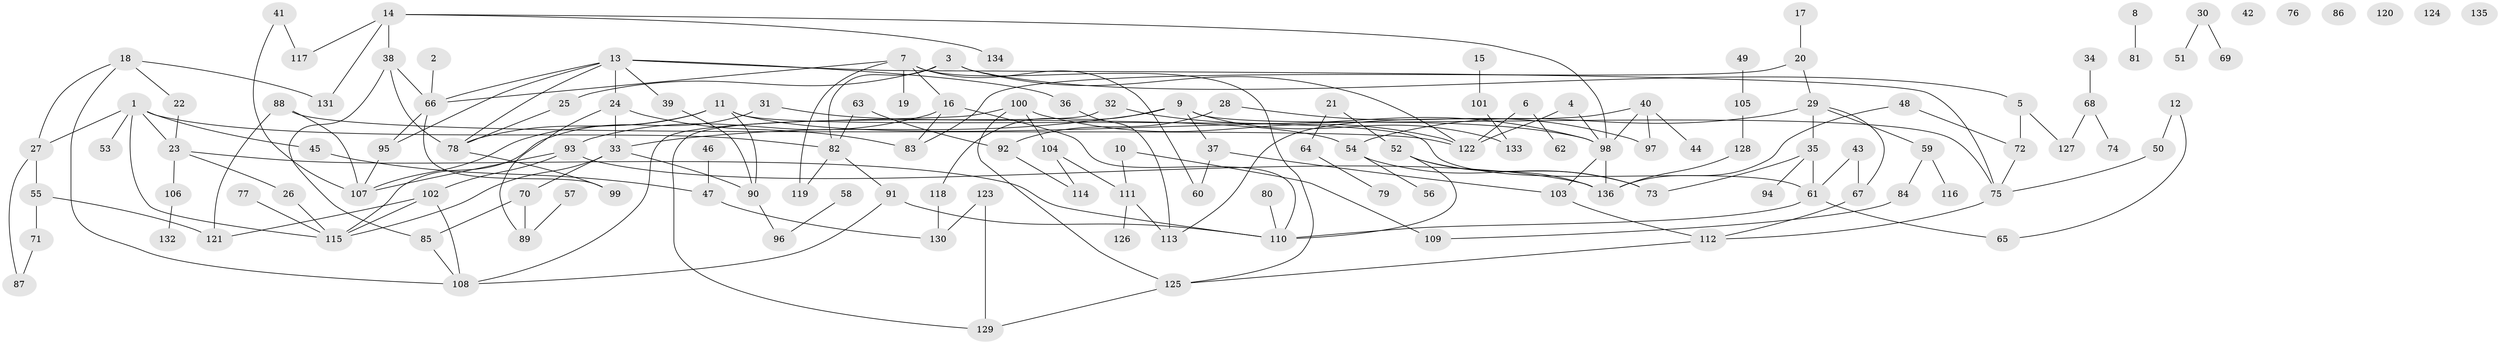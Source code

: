 // Generated by graph-tools (version 1.1) at 2025/13/03/09/25 04:13:12]
// undirected, 136 vertices, 182 edges
graph export_dot {
graph [start="1"]
  node [color=gray90,style=filled];
  1;
  2;
  3;
  4;
  5;
  6;
  7;
  8;
  9;
  10;
  11;
  12;
  13;
  14;
  15;
  16;
  17;
  18;
  19;
  20;
  21;
  22;
  23;
  24;
  25;
  26;
  27;
  28;
  29;
  30;
  31;
  32;
  33;
  34;
  35;
  36;
  37;
  38;
  39;
  40;
  41;
  42;
  43;
  44;
  45;
  46;
  47;
  48;
  49;
  50;
  51;
  52;
  53;
  54;
  55;
  56;
  57;
  58;
  59;
  60;
  61;
  62;
  63;
  64;
  65;
  66;
  67;
  68;
  69;
  70;
  71;
  72;
  73;
  74;
  75;
  76;
  77;
  78;
  79;
  80;
  81;
  82;
  83;
  84;
  85;
  86;
  87;
  88;
  89;
  90;
  91;
  92;
  93;
  94;
  95;
  96;
  97;
  98;
  99;
  100;
  101;
  102;
  103;
  104;
  105;
  106;
  107;
  108;
  109;
  110;
  111;
  112;
  113;
  114;
  115;
  116;
  117;
  118;
  119;
  120;
  121;
  122;
  123;
  124;
  125;
  126;
  127;
  128;
  129;
  130;
  131;
  132;
  133;
  134;
  135;
  136;
  1 -- 23;
  1 -- 27;
  1 -- 45;
  1 -- 53;
  1 -- 82;
  1 -- 115;
  2 -- 66;
  3 -- 5;
  3 -- 25;
  3 -- 82;
  3 -- 122;
  4 -- 98;
  4 -- 122;
  5 -- 72;
  5 -- 127;
  6 -- 62;
  6 -- 122;
  7 -- 16;
  7 -- 19;
  7 -- 60;
  7 -- 66;
  7 -- 119;
  7 -- 125;
  8 -- 81;
  9 -- 33;
  9 -- 37;
  9 -- 75;
  9 -- 118;
  9 -- 133;
  10 -- 109;
  10 -- 111;
  11 -- 61;
  11 -- 78;
  11 -- 90;
  11 -- 98;
  11 -- 107;
  12 -- 50;
  12 -- 65;
  13 -- 24;
  13 -- 36;
  13 -- 39;
  13 -- 66;
  13 -- 75;
  13 -- 78;
  13 -- 95;
  14 -- 38;
  14 -- 98;
  14 -- 117;
  14 -- 131;
  14 -- 134;
  15 -- 101;
  16 -- 83;
  16 -- 93;
  16 -- 110;
  17 -- 20;
  18 -- 22;
  18 -- 27;
  18 -- 108;
  18 -- 131;
  20 -- 29;
  20 -- 83;
  21 -- 52;
  21 -- 64;
  22 -- 23;
  23 -- 26;
  23 -- 106;
  23 -- 110;
  24 -- 33;
  24 -- 83;
  24 -- 89;
  25 -- 78;
  26 -- 115;
  27 -- 55;
  27 -- 87;
  28 -- 92;
  28 -- 97;
  29 -- 35;
  29 -- 54;
  29 -- 59;
  29 -- 67;
  30 -- 51;
  30 -- 69;
  31 -- 54;
  31 -- 115;
  32 -- 98;
  32 -- 129;
  33 -- 70;
  33 -- 90;
  33 -- 115;
  34 -- 68;
  35 -- 61;
  35 -- 73;
  35 -- 94;
  36 -- 113;
  37 -- 60;
  37 -- 103;
  38 -- 66;
  38 -- 78;
  38 -- 85;
  39 -- 90;
  40 -- 44;
  40 -- 97;
  40 -- 98;
  40 -- 113;
  41 -- 107;
  41 -- 117;
  43 -- 61;
  43 -- 67;
  45 -- 47;
  46 -- 47;
  47 -- 130;
  48 -- 72;
  48 -- 136;
  49 -- 105;
  50 -- 75;
  52 -- 73;
  52 -- 110;
  52 -- 136;
  54 -- 56;
  54 -- 73;
  55 -- 71;
  55 -- 121;
  57 -- 89;
  58 -- 96;
  59 -- 84;
  59 -- 116;
  61 -- 65;
  61 -- 110;
  63 -- 82;
  63 -- 92;
  64 -- 79;
  66 -- 95;
  66 -- 99;
  67 -- 112;
  68 -- 74;
  68 -- 127;
  70 -- 85;
  70 -- 89;
  71 -- 87;
  72 -- 75;
  75 -- 112;
  77 -- 115;
  78 -- 99;
  80 -- 110;
  82 -- 91;
  82 -- 119;
  84 -- 109;
  85 -- 108;
  88 -- 107;
  88 -- 121;
  88 -- 122;
  90 -- 96;
  91 -- 108;
  91 -- 110;
  92 -- 114;
  93 -- 102;
  93 -- 107;
  93 -- 136;
  95 -- 107;
  98 -- 103;
  98 -- 136;
  100 -- 104;
  100 -- 108;
  100 -- 122;
  100 -- 125;
  101 -- 133;
  102 -- 108;
  102 -- 115;
  102 -- 121;
  103 -- 112;
  104 -- 111;
  104 -- 114;
  105 -- 128;
  106 -- 132;
  111 -- 113;
  111 -- 126;
  112 -- 125;
  118 -- 130;
  123 -- 129;
  123 -- 130;
  125 -- 129;
  128 -- 136;
}
